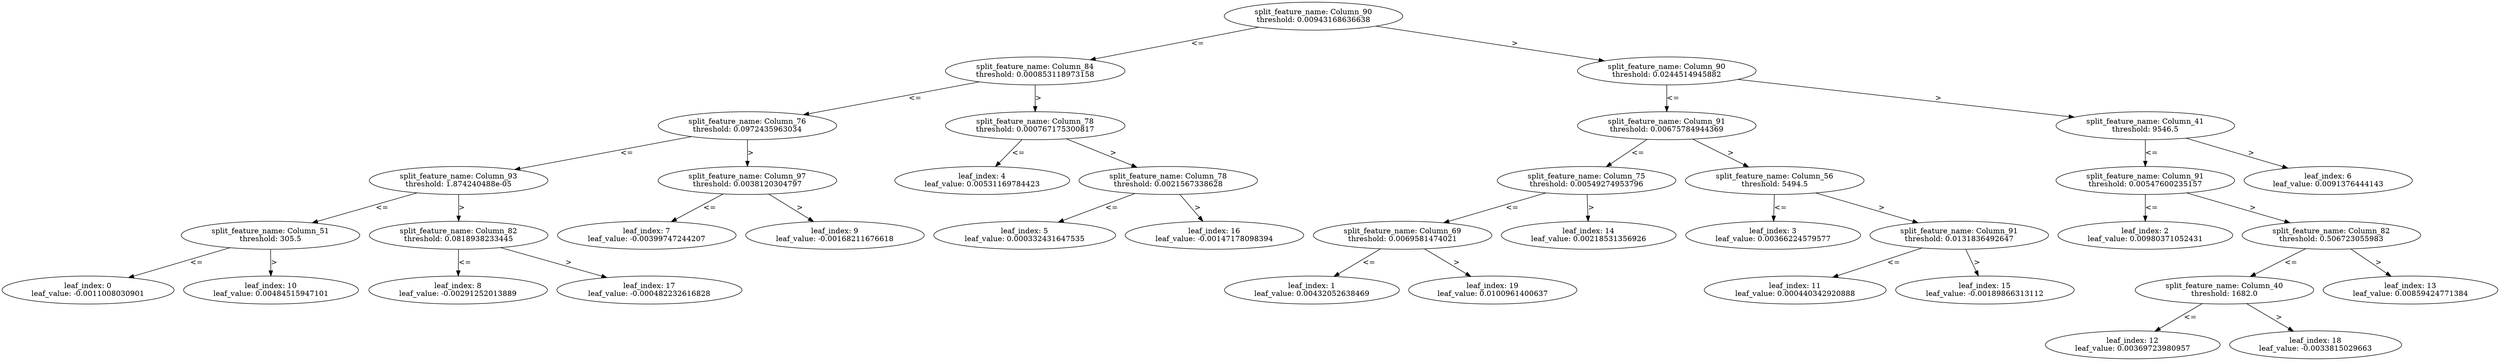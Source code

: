 digraph Tree44 {
	split0 [label="split_feature_name: Column_90\nthreshold: 0.00943168636638"]
	split3 [label="split_feature_name: Column_84\nthreshold: 0.000853118973158"]
	split6 [label="split_feature_name: Column_76\nthreshold: 0.0972435963034"]
	split7 [label="split_feature_name: Column_93\nthreshold: 1.874240488e-05"]
	split9 [label="split_feature_name: Column_51\nthreshold: 305.5"]
	leaf0 [label="leaf_index: 0\nleaf_value: -0.0011008030901"]
	split9 -> leaf0 [label="<="]
	leaf10 [label="leaf_index: 10\nleaf_value: 0.00484515947101"]
	split9 -> leaf10 [label=">"]
	split7 -> split9 [label="<="]
	split16 [label="split_feature_name: Column_82\nthreshold: 0.0818938233445"]
	leaf8 [label="leaf_index: 8\nleaf_value: -0.00291252013889"]
	split16 -> leaf8 [label="<="]
	leaf17 [label="leaf_index: 17\nleaf_value: -0.000482232616828"]
	split16 -> leaf17 [label=">"]
	split7 -> split16 [label=">"]
	split6 -> split7 [label="<="]
	split8 [label="split_feature_name: Column_97\nthreshold: 0.0038120304797"]
	leaf7 [label="leaf_index: 7\nleaf_value: -0.00399747244207"]
	split8 -> leaf7 [label="<="]
	leaf9 [label="leaf_index: 9\nleaf_value: -0.00168211676618"]
	split8 -> leaf9 [label=">"]
	split6 -> split8 [label=">"]
	split3 -> split6 [label="<="]
	split4 [label="split_feature_name: Column_78\nthreshold: 0.000767175300817"]
	leaf4 [label="leaf_index: 4\nleaf_value: 0.00531169784423"]
	split4 -> leaf4 [label="<="]
	split15 [label="split_feature_name: Column_78\nthreshold: 0.0021567338628"]
	leaf5 [label="leaf_index: 5\nleaf_value: 0.000332431647535"]
	split15 -> leaf5 [label="<="]
	leaf16 [label="leaf_index: 16\nleaf_value: -0.00147178098394"]
	split15 -> leaf16 [label=">"]
	split4 -> split15 [label=">"]
	split3 -> split4 [label=">"]
	split0 -> split3 [label="<="]
	split1 [label="split_feature_name: Column_90\nthreshold: 0.0244514945882"]
	split2 [label="split_feature_name: Column_91\nthreshold: 0.00675784944369"]
	split13 [label="split_feature_name: Column_75\nthreshold: 0.00549274953796"]
	split18 [label="split_feature_name: Column_69\nthreshold: 0.0069581474021"]
	leaf1 [label="leaf_index: 1\nleaf_value: 0.00432052638469"]
	split18 -> leaf1 [label="<="]
	leaf19 [label="leaf_index: 19\nleaf_value: 0.0100961400637"]
	split18 -> leaf19 [label=">"]
	split13 -> split18 [label="<="]
	leaf14 [label="leaf_index: 14\nleaf_value: 0.00218531356926"]
	split13 -> leaf14 [label=">"]
	split2 -> split13 [label="<="]
	split10 [label="split_feature_name: Column_56\nthreshold: 5494.5"]
	leaf3 [label="leaf_index: 3\nleaf_value: 0.00366224579577"]
	split10 -> leaf3 [label="<="]
	split14 [label="split_feature_name: Column_91\nthreshold: 0.0131836492647"]
	leaf11 [label="leaf_index: 11\nleaf_value: 0.000440342920888"]
	split14 -> leaf11 [label="<="]
	leaf15 [label="leaf_index: 15\nleaf_value: -0.00189866313112"]
	split14 -> leaf15 [label=">"]
	split10 -> split14 [label=">"]
	split2 -> split10 [label=">"]
	split1 -> split2 [label="<="]
	split5 [label="split_feature_name: Column_41\nthreshold: 9546.5"]
	split11 [label="split_feature_name: Column_91\nthreshold: 0.00547600235157"]
	leaf2 [label="leaf_index: 2\nleaf_value: 0.00980371052431"]
	split11 -> leaf2 [label="<="]
	split12 [label="split_feature_name: Column_82\nthreshold: 0.506723055983"]
	split17 [label="split_feature_name: Column_40\nthreshold: 1682.0"]
	leaf12 [label="leaf_index: 12\nleaf_value: 0.00369723980957"]
	split17 -> leaf12 [label="<="]
	leaf18 [label="leaf_index: 18\nleaf_value: -0.0033815029663"]
	split17 -> leaf18 [label=">"]
	split12 -> split17 [label="<="]
	leaf13 [label="leaf_index: 13\nleaf_value: 0.00859424771384"]
	split12 -> leaf13 [label=">"]
	split11 -> split12 [label=">"]
	split5 -> split11 [label="<="]
	leaf6 [label="leaf_index: 6\nleaf_value: 0.0091376444143"]
	split5 -> leaf6 [label=">"]
	split1 -> split5 [label=">"]
	split0 -> split1 [label=">"]
}
